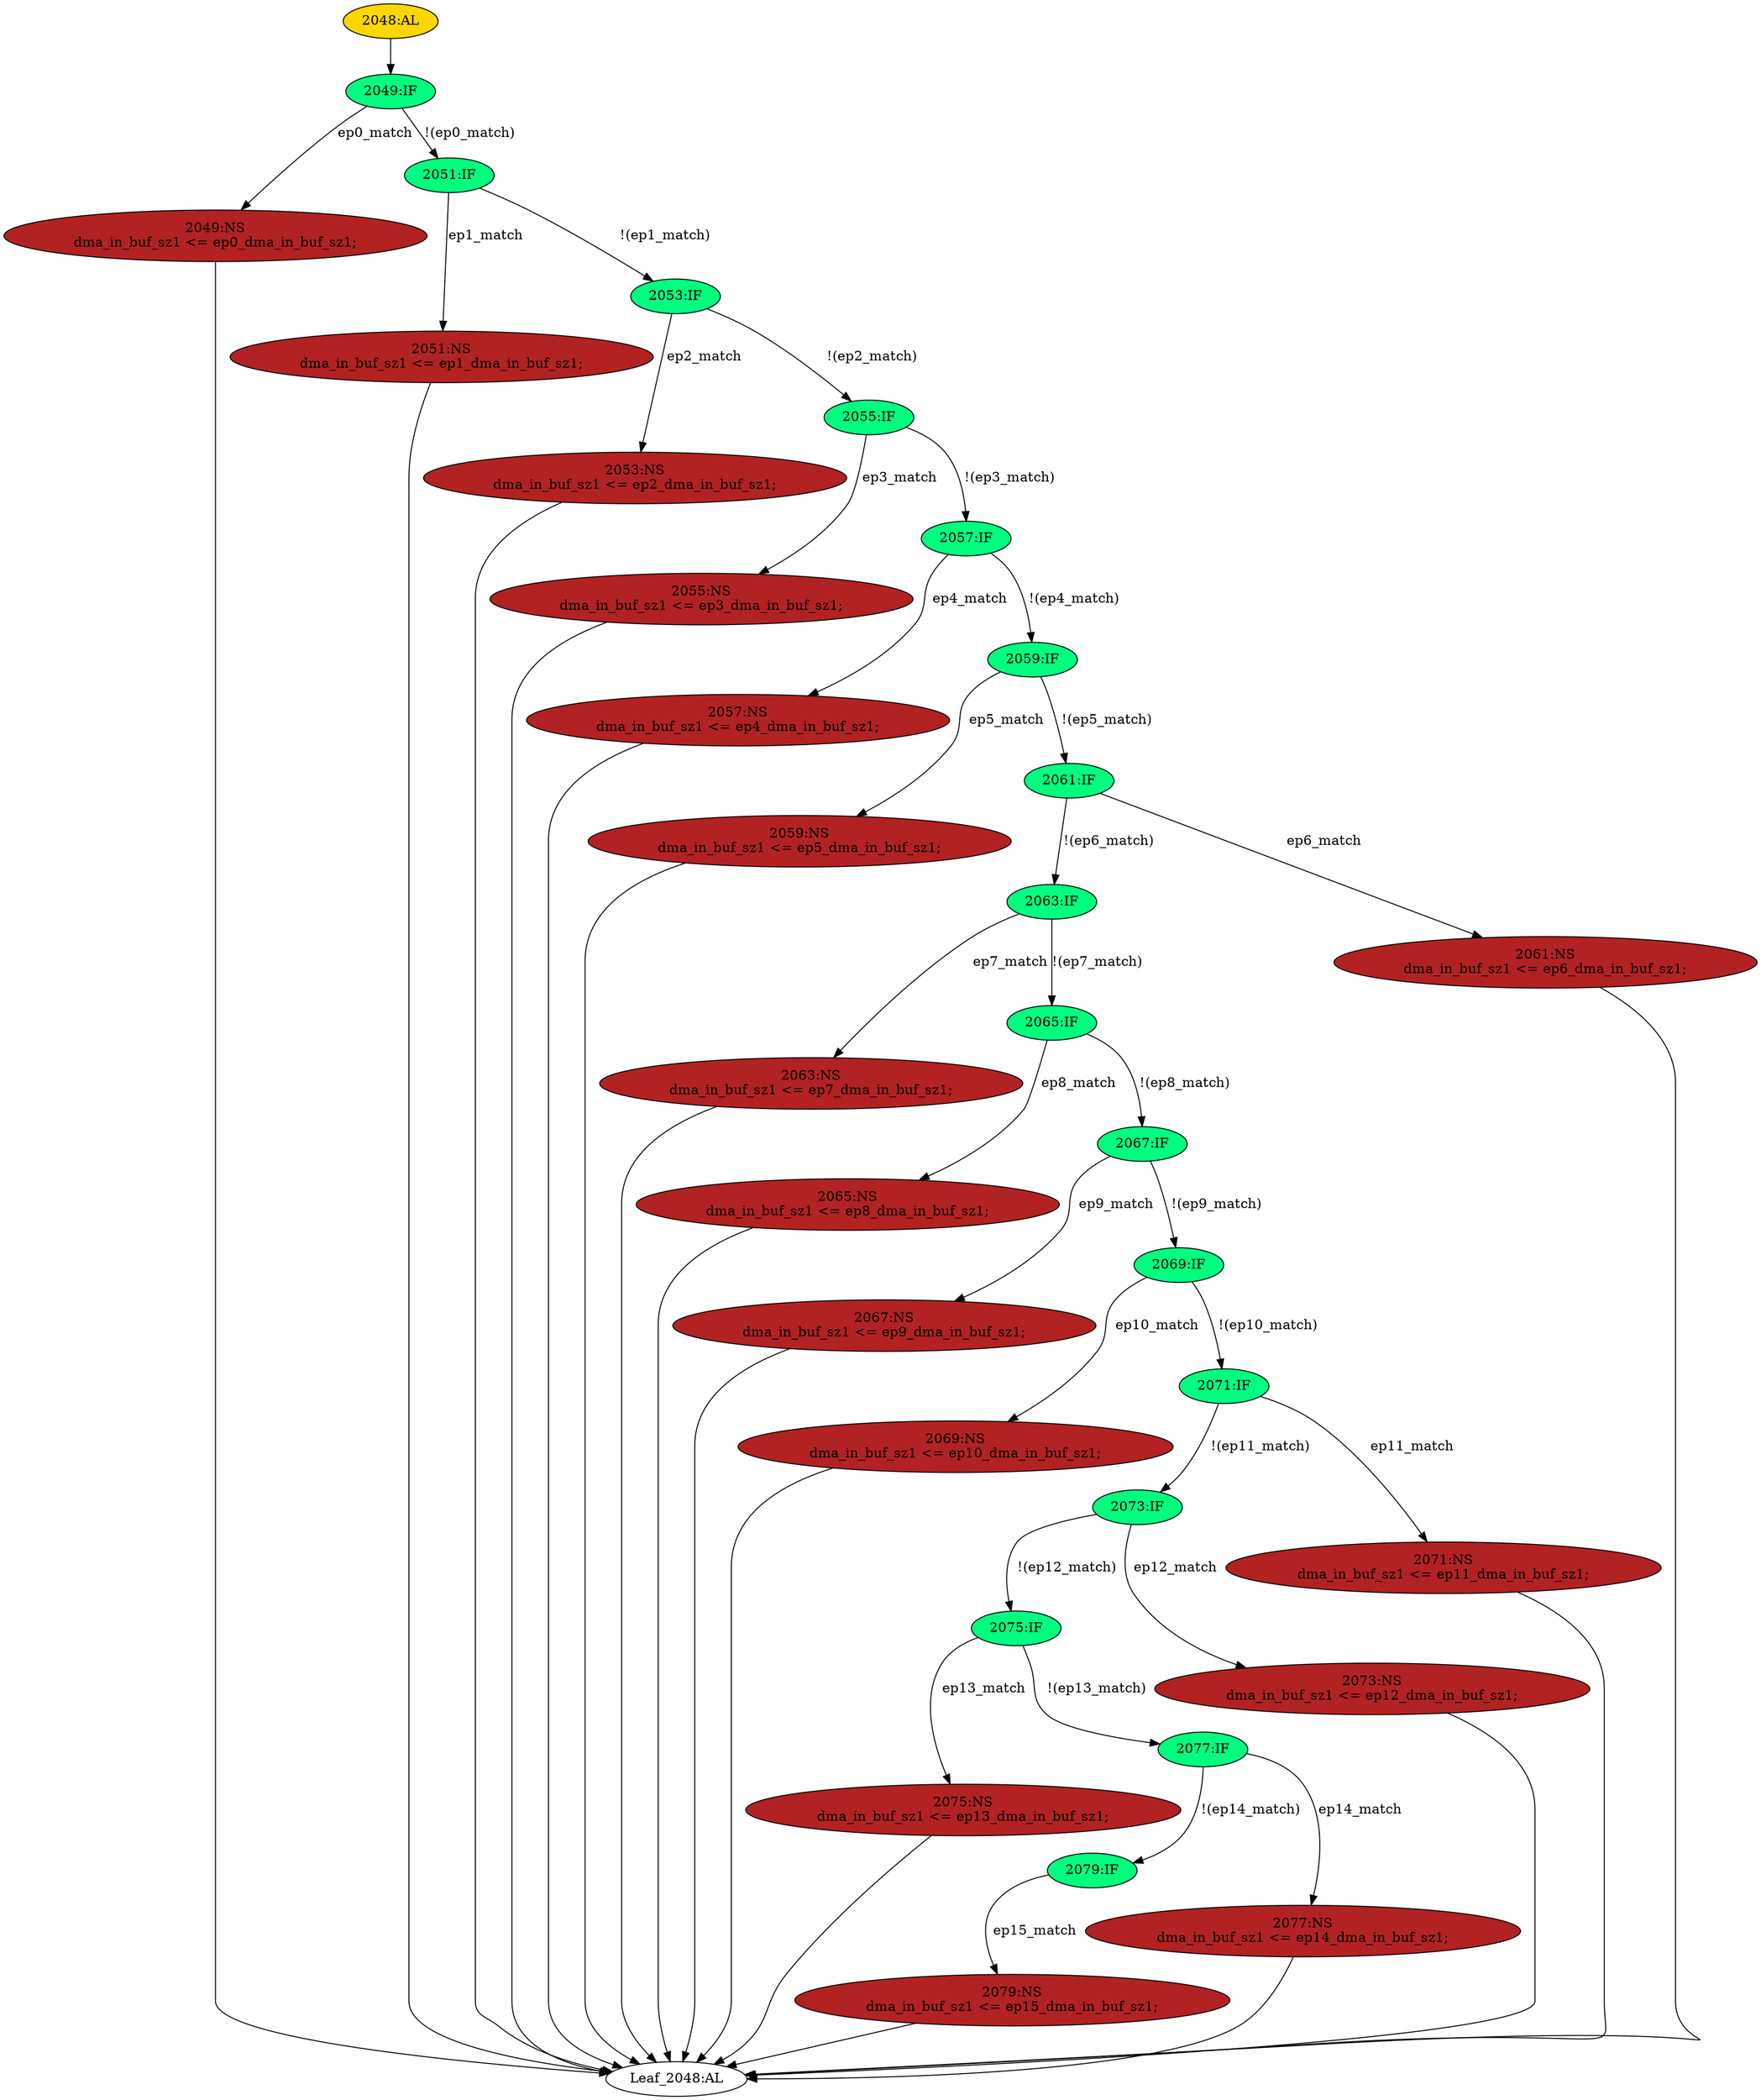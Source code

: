 strict digraph "" {
	node [label="\N"];
	"2075:NS"	 [ast="<pyverilog.vparser.ast.NonblockingSubstitution object at 0x7f0a38db2190>",
		fillcolor=firebrick,
		label="2075:NS
dma_in_buf_sz1 <= ep13_dma_in_buf_sz1;",
		statements="[<pyverilog.vparser.ast.NonblockingSubstitution object at 0x7f0a38db2190>]",
		style=filled,
		typ=NonblockingSubstitution];
	"Leaf_2048:AL"	 [def_var="['dma_in_buf_sz1']",
		label="Leaf_2048:AL"];
	"2075:NS" -> "Leaf_2048:AL"	 [cond="[]",
		lineno=None];
	"2053:NS"	 [ast="<pyverilog.vparser.ast.NonblockingSubstitution object at 0x7f0a38db2350>",
		fillcolor=firebrick,
		label="2053:NS
dma_in_buf_sz1 <= ep2_dma_in_buf_sz1;",
		statements="[<pyverilog.vparser.ast.NonblockingSubstitution object at 0x7f0a38db2350>]",
		style=filled,
		typ=NonblockingSubstitution];
	"2053:NS" -> "Leaf_2048:AL"	 [cond="[]",
		lineno=None];
	"2059:NS"	 [ast="<pyverilog.vparser.ast.NonblockingSubstitution object at 0x7f0a38db2510>",
		fillcolor=firebrick,
		label="2059:NS
dma_in_buf_sz1 <= ep5_dma_in_buf_sz1;",
		statements="[<pyverilog.vparser.ast.NonblockingSubstitution object at 0x7f0a38db2510>]",
		style=filled,
		typ=NonblockingSubstitution];
	"2059:NS" -> "Leaf_2048:AL"	 [cond="[]",
		lineno=None];
	"2079:IF"	 [ast="<pyverilog.vparser.ast.IfStatement object at 0x7f0a38db26d0>",
		fillcolor=springgreen,
		label="2079:IF",
		statements="[]",
		style=filled,
		typ=IfStatement];
	"2079:NS"	 [ast="<pyverilog.vparser.ast.NonblockingSubstitution object at 0x7f0a38db2710>",
		fillcolor=firebrick,
		label="2079:NS
dma_in_buf_sz1 <= ep15_dma_in_buf_sz1;",
		statements="[<pyverilog.vparser.ast.NonblockingSubstitution object at 0x7f0a38db2710>]",
		style=filled,
		typ=NonblockingSubstitution];
	"2079:IF" -> "2079:NS"	 [cond="['ep15_match']",
		label=ep15_match,
		lineno=2079];
	"2055:NS"	 [ast="<pyverilog.vparser.ast.NonblockingSubstitution object at 0x7f0a38db2910>",
		fillcolor=firebrick,
		label="2055:NS
dma_in_buf_sz1 <= ep3_dma_in_buf_sz1;",
		statements="[<pyverilog.vparser.ast.NonblockingSubstitution object at 0x7f0a38db2910>]",
		style=filled,
		typ=NonblockingSubstitution];
	"2055:NS" -> "Leaf_2048:AL"	 [cond="[]",
		lineno=None];
	"2063:IF"	 [ast="<pyverilog.vparser.ast.IfStatement object at 0x7f0a38db2ad0>",
		fillcolor=springgreen,
		label="2063:IF",
		statements="[]",
		style=filled,
		typ=IfStatement];
	"2063:NS"	 [ast="<pyverilog.vparser.ast.NonblockingSubstitution object at 0x7f0a38dbc950>",
		fillcolor=firebrick,
		label="2063:NS
dma_in_buf_sz1 <= ep7_dma_in_buf_sz1;",
		statements="[<pyverilog.vparser.ast.NonblockingSubstitution object at 0x7f0a38dbc950>]",
		style=filled,
		typ=NonblockingSubstitution];
	"2063:IF" -> "2063:NS"	 [cond="['ep7_match']",
		label=ep7_match,
		lineno=2063];
	"2065:IF"	 [ast="<pyverilog.vparser.ast.IfStatement object at 0x7f0a38db2b10>",
		fillcolor=springgreen,
		label="2065:IF",
		statements="[]",
		style=filled,
		typ=IfStatement];
	"2063:IF" -> "2065:IF"	 [cond="['ep7_match']",
		label="!(ep7_match)",
		lineno=2063];
	"2057:IF"	 [ast="<pyverilog.vparser.ast.IfStatement object at 0x7f0a38dbcb50>",
		fillcolor=springgreen,
		label="2057:IF",
		statements="[]",
		style=filled,
		typ=IfStatement];
	"2057:NS"	 [ast="<pyverilog.vparser.ast.NonblockingSubstitution object at 0x7f0a38dbce50>",
		fillcolor=firebrick,
		label="2057:NS
dma_in_buf_sz1 <= ep4_dma_in_buf_sz1;",
		statements="[<pyverilog.vparser.ast.NonblockingSubstitution object at 0x7f0a38dbce50>]",
		style=filled,
		typ=NonblockingSubstitution];
	"2057:IF" -> "2057:NS"	 [cond="['ep4_match']",
		label=ep4_match,
		lineno=2057];
	"2059:IF"	 [ast="<pyverilog.vparser.ast.IfStatement object at 0x7f0a38dbcb90>",
		fillcolor=springgreen,
		label="2059:IF",
		statements="[]",
		style=filled,
		typ=IfStatement];
	"2057:IF" -> "2059:IF"	 [cond="['ep4_match']",
		label="!(ep4_match)",
		lineno=2057];
	"2067:NS"	 [ast="<pyverilog.vparser.ast.NonblockingSubstitution object at 0x7f0a38dbc550>",
		fillcolor=firebrick,
		label="2067:NS
dma_in_buf_sz1 <= ep9_dma_in_buf_sz1;",
		statements="[<pyverilog.vparser.ast.NonblockingSubstitution object at 0x7f0a38dbc550>]",
		style=filled,
		typ=NonblockingSubstitution];
	"2067:NS" -> "Leaf_2048:AL"	 [cond="[]",
		lineno=None];
	"2061:NS"	 [ast="<pyverilog.vparser.ast.NonblockingSubstitution object at 0x7f0a38dbcc10>",
		fillcolor=firebrick,
		label="2061:NS
dma_in_buf_sz1 <= ep6_dma_in_buf_sz1;",
		statements="[<pyverilog.vparser.ast.NonblockingSubstitution object at 0x7f0a38dbcc10>]",
		style=filled,
		typ=NonblockingSubstitution];
	"2061:NS" -> "Leaf_2048:AL"	 [cond="[]",
		lineno=None];
	"2057:NS" -> "Leaf_2048:AL"	 [cond="[]",
		lineno=None];
	"2065:NS"	 [ast="<pyverilog.vparser.ast.NonblockingSubstitution object at 0x7f0a38dbc750>",
		fillcolor=firebrick,
		label="2065:NS
dma_in_buf_sz1 <= ep8_dma_in_buf_sz1;",
		statements="[<pyverilog.vparser.ast.NonblockingSubstitution object at 0x7f0a38dbc750>]",
		style=filled,
		typ=NonblockingSubstitution];
	"2065:NS" -> "Leaf_2048:AL"	 [cond="[]",
		lineno=None];
	"2073:IF"	 [ast="<pyverilog.vparser.ast.IfStatement object at 0x7f0a38db2c10>",
		fillcolor=springgreen,
		label="2073:IF",
		statements="[]",
		style=filled,
		typ=IfStatement];
	"2075:IF"	 [ast="<pyverilog.vparser.ast.IfStatement object at 0x7f0a38db2c50>",
		fillcolor=springgreen,
		label="2075:IF",
		statements="[]",
		style=filled,
		typ=IfStatement];
	"2073:IF" -> "2075:IF"	 [cond="['ep12_match']",
		label="!(ep12_match)",
		lineno=2073];
	"2073:NS"	 [ast="<pyverilog.vparser.ast.NonblockingSubstitution object at 0x7f0a38db2f10>",
		fillcolor=firebrick,
		label="2073:NS
dma_in_buf_sz1 <= ep12_dma_in_buf_sz1;",
		statements="[<pyverilog.vparser.ast.NonblockingSubstitution object at 0x7f0a38db2f10>]",
		style=filled,
		typ=NonblockingSubstitution];
	"2073:IF" -> "2073:NS"	 [cond="['ep12_match']",
		label=ep12_match,
		lineno=2073];
	"2049:NS"	 [ast="<pyverilog.vparser.ast.NonblockingSubstitution object at 0x7f0a38dc4090>",
		fillcolor=firebrick,
		label="2049:NS
dma_in_buf_sz1 <= ep0_dma_in_buf_sz1;",
		statements="[<pyverilog.vparser.ast.NonblockingSubstitution object at 0x7f0a38dc4090>]",
		style=filled,
		typ=NonblockingSubstitution];
	"2049:NS" -> "Leaf_2048:AL"	 [cond="[]",
		lineno=None];
	"2051:NS"	 [ast="<pyverilog.vparser.ast.NonblockingSubstitution object at 0x7f0a38dc4250>",
		fillcolor=firebrick,
		label="2051:NS
dma_in_buf_sz1 <= ep1_dma_in_buf_sz1;",
		statements="[<pyverilog.vparser.ast.NonblockingSubstitution object at 0x7f0a38dc4250>]",
		style=filled,
		typ=NonblockingSubstitution];
	"2051:NS" -> "Leaf_2048:AL"	 [cond="[]",
		lineno=None];
	"2053:IF"	 [ast="<pyverilog.vparser.ast.IfStatement object at 0x7f0a38dc4410>",
		fillcolor=springgreen,
		label="2053:IF",
		statements="[]",
		style=filled,
		typ=IfStatement];
	"2053:IF" -> "2053:NS"	 [cond="['ep2_match']",
		label=ep2_match,
		lineno=2053];
	"2055:IF"	 [ast="<pyverilog.vparser.ast.IfStatement object at 0x7f0a38dc4450>",
		fillcolor=springgreen,
		label="2055:IF",
		statements="[]",
		style=filled,
		typ=IfStatement];
	"2053:IF" -> "2055:IF"	 [cond="['ep2_match']",
		label="!(ep2_match)",
		lineno=2053];
	"2069:NS"	 [ast="<pyverilog.vparser.ast.NonblockingSubstitution object at 0x7f0a38dbc350>",
		fillcolor=firebrick,
		label="2069:NS
dma_in_buf_sz1 <= ep10_dma_in_buf_sz1;",
		statements="[<pyverilog.vparser.ast.NonblockingSubstitution object at 0x7f0a38dbc350>]",
		style=filled,
		typ=NonblockingSubstitution];
	"2069:NS" -> "Leaf_2048:AL"	 [cond="[]",
		lineno=None];
	"2067:IF"	 [ast="<pyverilog.vparser.ast.IfStatement object at 0x7f0a38db2b50>",
		fillcolor=springgreen,
		label="2067:IF",
		statements="[]",
		style=filled,
		typ=IfStatement];
	"2067:IF" -> "2067:NS"	 [cond="['ep9_match']",
		label=ep9_match,
		lineno=2067];
	"2069:IF"	 [ast="<pyverilog.vparser.ast.IfStatement object at 0x7f0a38db2b90>",
		fillcolor=springgreen,
		label="2069:IF",
		statements="[]",
		style=filled,
		typ=IfStatement];
	"2067:IF" -> "2069:IF"	 [cond="['ep9_match']",
		label="!(ep9_match)",
		lineno=2067];
	"2077:NS"	 [ast="<pyverilog.vparser.ast.NonblockingSubstitution object at 0x7f0a38db2cd0>",
		fillcolor=firebrick,
		label="2077:NS
dma_in_buf_sz1 <= ep14_dma_in_buf_sz1;",
		statements="[<pyverilog.vparser.ast.NonblockingSubstitution object at 0x7f0a38db2cd0>]",
		style=filled,
		typ=NonblockingSubstitution];
	"2077:NS" -> "Leaf_2048:AL"	 [cond="[]",
		lineno=None];
	"2071:NS"	 [ast="<pyverilog.vparser.ast.NonblockingSubstitution object at 0x7f0a38dbc150>",
		fillcolor=firebrick,
		label="2071:NS
dma_in_buf_sz1 <= ep11_dma_in_buf_sz1;",
		statements="[<pyverilog.vparser.ast.NonblockingSubstitution object at 0x7f0a38dbc150>]",
		style=filled,
		typ=NonblockingSubstitution];
	"2071:NS" -> "Leaf_2048:AL"	 [cond="[]",
		lineno=None];
	"2063:NS" -> "Leaf_2048:AL"	 [cond="[]",
		lineno=None];
	"2079:NS" -> "Leaf_2048:AL"	 [cond="[]",
		lineno=None];
	"2061:IF"	 [ast="<pyverilog.vparser.ast.IfStatement object at 0x7f0a38dbcbd0>",
		fillcolor=springgreen,
		label="2061:IF",
		statements="[]",
		style=filled,
		typ=IfStatement];
	"2061:IF" -> "2063:IF"	 [cond="['ep6_match']",
		label="!(ep6_match)",
		lineno=2061];
	"2061:IF" -> "2061:NS"	 [cond="['ep6_match']",
		label=ep6_match,
		lineno=2061];
	"2055:IF" -> "2055:NS"	 [cond="['ep3_match']",
		label=ep3_match,
		lineno=2055];
	"2055:IF" -> "2057:IF"	 [cond="['ep3_match']",
		label="!(ep3_match)",
		lineno=2055];
	"2059:IF" -> "2059:NS"	 [cond="['ep5_match']",
		label=ep5_match,
		lineno=2059];
	"2059:IF" -> "2061:IF"	 [cond="['ep5_match']",
		label="!(ep5_match)",
		lineno=2059];
	"2071:IF"	 [ast="<pyverilog.vparser.ast.IfStatement object at 0x7f0a38db2bd0>",
		fillcolor=springgreen,
		label="2071:IF",
		statements="[]",
		style=filled,
		typ=IfStatement];
	"2071:IF" -> "2073:IF"	 [cond="['ep11_match']",
		label="!(ep11_match)",
		lineno=2071];
	"2071:IF" -> "2071:NS"	 [cond="['ep11_match']",
		label=ep11_match,
		lineno=2071];
	"2075:IF" -> "2075:NS"	 [cond="['ep13_match']",
		label=ep13_match,
		lineno=2075];
	"2077:IF"	 [ast="<pyverilog.vparser.ast.IfStatement object at 0x7f0a38db2c90>",
		fillcolor=springgreen,
		label="2077:IF",
		statements="[]",
		style=filled,
		typ=IfStatement];
	"2075:IF" -> "2077:IF"	 [cond="['ep13_match']",
		label="!(ep13_match)",
		lineno=2075];
	"2051:IF"	 [ast="<pyverilog.vparser.ast.IfStatement object at 0x7f0a38dc4510>",
		fillcolor=springgreen,
		label="2051:IF",
		statements="[]",
		style=filled,
		typ=IfStatement];
	"2051:IF" -> "2051:NS"	 [cond="['ep1_match']",
		label=ep1_match,
		lineno=2051];
	"2051:IF" -> "2053:IF"	 [cond="['ep1_match']",
		label="!(ep1_match)",
		lineno=2051];
	"2049:IF"	 [ast="<pyverilog.vparser.ast.IfStatement object at 0x7f0a38dc4590>",
		fillcolor=springgreen,
		label="2049:IF",
		statements="[]",
		style=filled,
		typ=IfStatement];
	"2049:IF" -> "2049:NS"	 [cond="['ep0_match']",
		label=ep0_match,
		lineno=2049];
	"2049:IF" -> "2051:IF"	 [cond="['ep0_match']",
		label="!(ep0_match)",
		lineno=2049];
	"2048:AL"	 [ast="<pyverilog.vparser.ast.Always object at 0x7f0a38dc4610>",
		clk_sens=True,
		fillcolor=gold,
		label="2048:AL",
		sens="['clk']",
		statements="[]",
		style=filled,
		typ=Always,
		use_var="['ep6_match', 'ep12_dma_in_buf_sz1', 'ep10_dma_in_buf_sz1', 'ep0_dma_in_buf_sz1', 'ep0_match', 'ep3_dma_in_buf_sz1', 'ep14_match', '\
ep4_match', 'ep6_dma_in_buf_sz1', 'ep15_match', 'ep1_match', 'ep13_dma_in_buf_sz1', 'ep8_dma_in_buf_sz1', 'ep14_dma_in_buf_sz1', '\
ep7_match', 'ep13_match', 'ep12_match', 'ep15_dma_in_buf_sz1', 'ep11_dma_in_buf_sz1', 'ep5_match', 'ep2_match', 'ep1_dma_in_buf_\
sz1', 'ep5_dma_in_buf_sz1', 'ep9_match', 'ep8_match', 'ep3_match', 'ep10_match', 'ep11_match', 'ep4_dma_in_buf_sz1', 'ep9_dma_in_\
buf_sz1', 'ep2_dma_in_buf_sz1', 'ep7_dma_in_buf_sz1']"];
	"2048:AL" -> "2049:IF"	 [cond="[]",
		lineno=None];
	"2065:IF" -> "2065:NS"	 [cond="['ep8_match']",
		label=ep8_match,
		lineno=2065];
	"2065:IF" -> "2067:IF"	 [cond="['ep8_match']",
		label="!(ep8_match)",
		lineno=2065];
	"2069:IF" -> "2069:NS"	 [cond="['ep10_match']",
		label=ep10_match,
		lineno=2069];
	"2069:IF" -> "2071:IF"	 [cond="['ep10_match']",
		label="!(ep10_match)",
		lineno=2069];
	"2073:NS" -> "Leaf_2048:AL"	 [cond="[]",
		lineno=None];
	"2077:IF" -> "2079:IF"	 [cond="['ep14_match']",
		label="!(ep14_match)",
		lineno=2077];
	"2077:IF" -> "2077:NS"	 [cond="['ep14_match']",
		label=ep14_match,
		lineno=2077];
}
